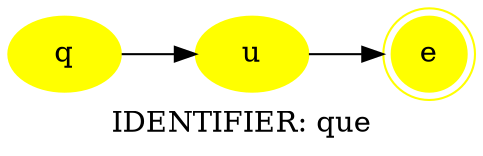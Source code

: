 digraph Plot{
   rankdir = LR;
   label = "IDENTIFIER: que";
    n0[style = filled, color = yellow, label = "q"];
    n1[style = filled, color = yellow, label = "u"];
    n2[style = filled, color = yellow, label = "e" ,shape = doublecircle];
    n0 -> n1;
    n1 -> n2;
}